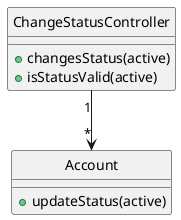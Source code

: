 @startuml
'https://plantuml.com/class-diagram

class Account
class ChangeStatusController
hide ChangeStatusController circle
hide Account circle



ChangeStatusController "1" -->"*"Account


class ChangeStatusController{
+changesStatus(active)
+isStatusValid(active)
}
class Account{

+ updateStatus(active)
}


@enduml